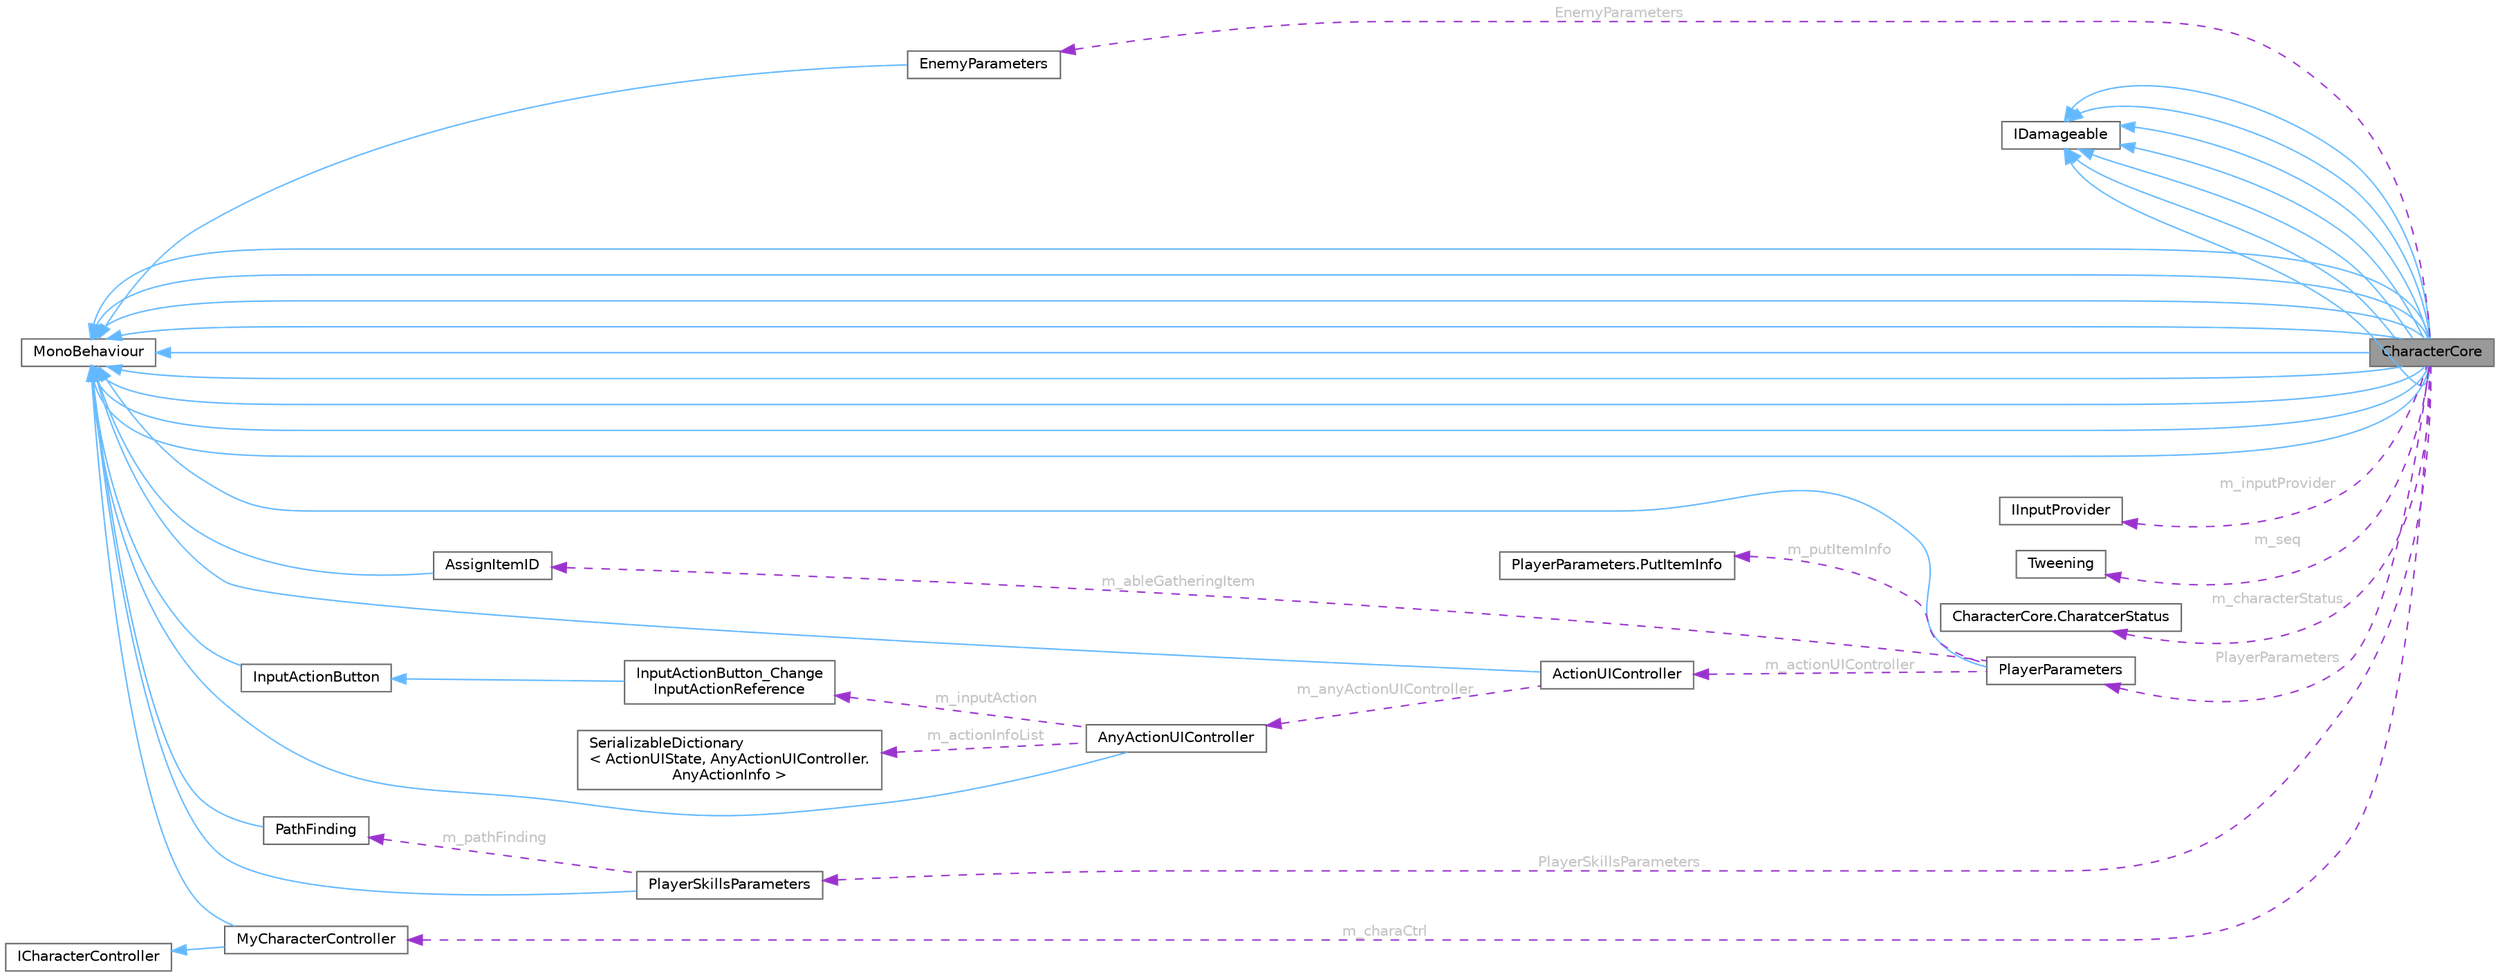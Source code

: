 digraph "CharacterCore"
{
 // LATEX_PDF_SIZE
  bgcolor="transparent";
  edge [fontname=Helvetica,fontsize=10,labelfontname=Helvetica,labelfontsize=10];
  node [fontname=Helvetica,fontsize=10,shape=box,height=0.2,width=0.4];
  rankdir="LR";
  Node1 [id="Node000001",label="CharacterCore",height=0.2,width=0.4,color="gray40", fillcolor="grey60", style="filled", fontcolor="black",tooltip=" "];
  Node2 -> Node1 [id="edge1_Node000001_Node000002",dir="back",color="steelblue1",style="solid",tooltip=" "];
  Node2 [id="Node000002",label="MonoBehaviour",height=0.2,width=0.4,color="gray40", fillcolor="white", style="filled",tooltip=" "];
  Node3 -> Node1 [id="edge2_Node000001_Node000003",dir="back",color="steelblue1",style="solid",tooltip=" "];
  Node3 [id="Node000003",label="IDamageable",height=0.2,width=0.4,color="gray40", fillcolor="white", style="filled",URL="$interface_i_damageable.html",tooltip=" "];
  Node2 -> Node1 [id="edge3_Node000001_Node000002",dir="back",color="steelblue1",style="solid",tooltip=" "];
  Node3 -> Node1 [id="edge4_Node000001_Node000003",dir="back",color="steelblue1",style="solid",tooltip=" "];
  Node2 -> Node1 [id="edge5_Node000001_Node000002",dir="back",color="steelblue1",style="solid",tooltip=" "];
  Node3 -> Node1 [id="edge6_Node000001_Node000003",dir="back",color="steelblue1",style="solid",tooltip=" "];
  Node2 -> Node1 [id="edge7_Node000001_Node000002",dir="back",color="steelblue1",style="solid",tooltip=" "];
  Node3 -> Node1 [id="edge8_Node000001_Node000003",dir="back",color="steelblue1",style="solid",tooltip=" "];
  Node2 -> Node1 [id="edge9_Node000001_Node000002",dir="back",color="steelblue1",style="solid",tooltip=" "];
  Node3 -> Node1 [id="edge10_Node000001_Node000003",dir="back",color="steelblue1",style="solid",tooltip=" "];
  Node2 -> Node1 [id="edge11_Node000001_Node000002",dir="back",color="steelblue1",style="solid",tooltip=" "];
  Node3 -> Node1 [id="edge12_Node000001_Node000003",dir="back",color="steelblue1",style="solid",tooltip=" "];
  Node2 -> Node1 [id="edge13_Node000001_Node000002",dir="back",color="steelblue1",style="solid",tooltip=" "];
  Node3 -> Node1 [id="edge14_Node000001_Node000003",dir="back",color="steelblue1",style="solid",tooltip=" "];
  Node2 -> Node1 [id="edge15_Node000001_Node000002",dir="back",color="steelblue1",style="solid",tooltip=" "];
  Node2 -> Node1 [id="edge16_Node000001_Node000002",dir="back",color="steelblue1",style="solid",tooltip=" "];
  Node4 -> Node1 [id="edge17_Node000001_Node000004",dir="back",color="darkorchid3",style="dashed",tooltip=" ",label=" m_charaCtrl",fontcolor="grey" ];
  Node4 [id="Node000004",label="MyCharacterController",height=0.2,width=0.4,color="gray40", fillcolor="white", style="filled",URL="$class_my_character_controller.html",tooltip=" "];
  Node2 -> Node4 [id="edge18_Node000004_Node000002",dir="back",color="steelblue1",style="solid",tooltip=" "];
  Node5 -> Node4 [id="edge19_Node000004_Node000005",dir="back",color="steelblue1",style="solid",tooltip=" "];
  Node5 [id="Node000005",label="ICharacterController",height=0.2,width=0.4,color="gray40", fillcolor="white", style="filled",tooltip=" "];
  Node6 -> Node1 [id="edge20_Node000001_Node000006",dir="back",color="darkorchid3",style="dashed",tooltip=" ",label=" m_inputProvider",fontcolor="grey" ];
  Node6 [id="Node000006",label="IInputProvider",height=0.2,width=0.4,color="gray40", fillcolor="white", style="filled",URL="$interface_i_input_provider.html",tooltip=" "];
  Node7 -> Node1 [id="edge21_Node000001_Node000007",dir="back",color="darkorchid3",style="dashed",tooltip=" ",label=" m_seq",fontcolor="grey" ];
  Node7 [id="Node000007",label="Tweening",height=0.2,width=0.4,color="gray40", fillcolor="white", style="filled",tooltip=" "];
  Node8 -> Node1 [id="edge22_Node000001_Node000008",dir="back",color="darkorchid3",style="dashed",tooltip=" ",label=" m_characterStatus",fontcolor="grey" ];
  Node8 [id="Node000008",label="CharacterCore.CharatcerStatus",height=0.2,width=0.4,color="gray40", fillcolor="white", style="filled",URL="$struct_character_core_1_1_charatcer_status.html",tooltip=" "];
  Node9 -> Node1 [id="edge23_Node000001_Node000009",dir="back",color="darkorchid3",style="dashed",tooltip=" ",label=" PlayerParameters",fontcolor="grey" ];
  Node9 [id="Node000009",label="PlayerParameters",height=0.2,width=0.4,color="gray40", fillcolor="white", style="filled",URL="$class_player_parameters.html",tooltip=" "];
  Node2 -> Node9 [id="edge24_Node000009_Node000002",dir="back",color="steelblue1",style="solid",tooltip=" "];
  Node10 -> Node9 [id="edge25_Node000009_Node000010",dir="back",color="darkorchid3",style="dashed",tooltip=" ",label=" m_putItemInfo",fontcolor="grey" ];
  Node10 [id="Node000010",label="PlayerParameters.PutItemInfo",height=0.2,width=0.4,color="gray40", fillcolor="white", style="filled",URL="$struct_player_parameters_1_1_put_item_info.html",tooltip=" "];
  Node11 -> Node9 [id="edge26_Node000009_Node000011",dir="back",color="darkorchid3",style="dashed",tooltip=" ",label=" m_ableGatheringItem",fontcolor="grey" ];
  Node11 [id="Node000011",label="AssignItemID",height=0.2,width=0.4,color="gray40", fillcolor="white", style="filled",URL="$class_assign_item_i_d.html",tooltip=" "];
  Node2 -> Node11 [id="edge27_Node000011_Node000002",dir="back",color="steelblue1",style="solid",tooltip=" "];
  Node12 -> Node9 [id="edge28_Node000009_Node000012",dir="back",color="darkorchid3",style="dashed",tooltip=" ",label=" m_actionUIController",fontcolor="grey" ];
  Node12 [id="Node000012",label="ActionUIController",height=0.2,width=0.4,color="gray40", fillcolor="white", style="filled",URL="$class_action_u_i_controller.html",tooltip=" "];
  Node2 -> Node12 [id="edge29_Node000012_Node000002",dir="back",color="steelblue1",style="solid",tooltip=" "];
  Node13 -> Node12 [id="edge30_Node000012_Node000013",dir="back",color="darkorchid3",style="dashed",tooltip=" ",label=" m_anyActionUIController",fontcolor="grey" ];
  Node13 [id="Node000013",label="AnyActionUIController",height=0.2,width=0.4,color="gray40", fillcolor="white", style="filled",URL="$class_any_action_u_i_controller.html",tooltip="アイテムを拾ったり、インタラクトする際のUI表示を制御するクラス"];
  Node2 -> Node13 [id="edge31_Node000013_Node000002",dir="back",color="steelblue1",style="solid",tooltip=" "];
  Node14 -> Node13 [id="edge32_Node000013_Node000014",dir="back",color="darkorchid3",style="dashed",tooltip=" ",label=" m_inputAction",fontcolor="grey" ];
  Node14 [id="Node000014",label="InputActionButton_Change\lInputActionReference",height=0.2,width=0.4,color="gray40", fillcolor="white", style="filled",URL="$class_input_action_button___change_input_action_reference.html",tooltip=" "];
  Node15 -> Node14 [id="edge33_Node000014_Node000015",dir="back",color="steelblue1",style="solid",tooltip=" "];
  Node15 [id="Node000015",label="InputActionButton",height=0.2,width=0.4,color="gray40", fillcolor="white", style="filled",URL="$class_input_action_button.html",tooltip=" "];
  Node2 -> Node15 [id="edge34_Node000015_Node000002",dir="back",color="steelblue1",style="solid",tooltip=" "];
  Node16 -> Node13 [id="edge35_Node000013_Node000016",dir="back",color="darkorchid3",style="dashed",tooltip=" ",label=" m_actionInfoList",fontcolor="grey" ];
  Node16 [id="Node000016",label="SerializableDictionary\l\< ActionUIState, AnyActionUIController.\lAnyActionInfo \>",height=0.2,width=0.4,color="gray40", fillcolor="white", style="filled",URL="$class_serializable_dictionary.html",tooltip=" "];
  Node17 -> Node1 [id="edge36_Node000001_Node000017",dir="back",color="darkorchid3",style="dashed",tooltip=" ",label=" EnemyParameters",fontcolor="grey" ];
  Node17 [id="Node000017",label="EnemyParameters",height=0.2,width=0.4,color="gray40", fillcolor="white", style="filled",URL="$class_enemy_parameters.html",tooltip=" "];
  Node2 -> Node17 [id="edge37_Node000017_Node000002",dir="back",color="steelblue1",style="solid",tooltip=" "];
  Node18 -> Node1 [id="edge38_Node000001_Node000018",dir="back",color="darkorchid3",style="dashed",tooltip=" ",label=" PlayerSkillsParameters",fontcolor="grey" ];
  Node18 [id="Node000018",label="PlayerSkillsParameters",height=0.2,width=0.4,color="gray40", fillcolor="white", style="filled",URL="$class_player_skills_parameters.html",tooltip=" "];
  Node2 -> Node18 [id="edge39_Node000018_Node000002",dir="back",color="steelblue1",style="solid",tooltip=" "];
  Node19 -> Node18 [id="edge40_Node000018_Node000019",dir="back",color="darkorchid3",style="dashed",tooltip=" ",label=" m_pathFinding",fontcolor="grey" ];
  Node19 [id="Node000019",label="PathFinding",height=0.2,width=0.4,color="gray40", fillcolor="white", style="filled",URL="$class_path_finding.html",tooltip=" "];
  Node2 -> Node19 [id="edge41_Node000019_Node000002",dir="back",color="steelblue1",style="solid",tooltip=" "];
}
